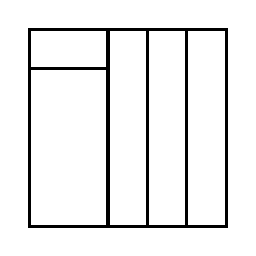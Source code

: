 \begin{tikzpicture}[very thick, scale=.5]
    \draw (0,4) rectangle (2,5);
    \draw (0,0) rectangle (2,4);
    \draw (2,0) rectangle (3,5);
    \draw (3,0) rectangle (4,5);
    \draw (4,0) rectangle (5,5);
\end{tikzpicture}
